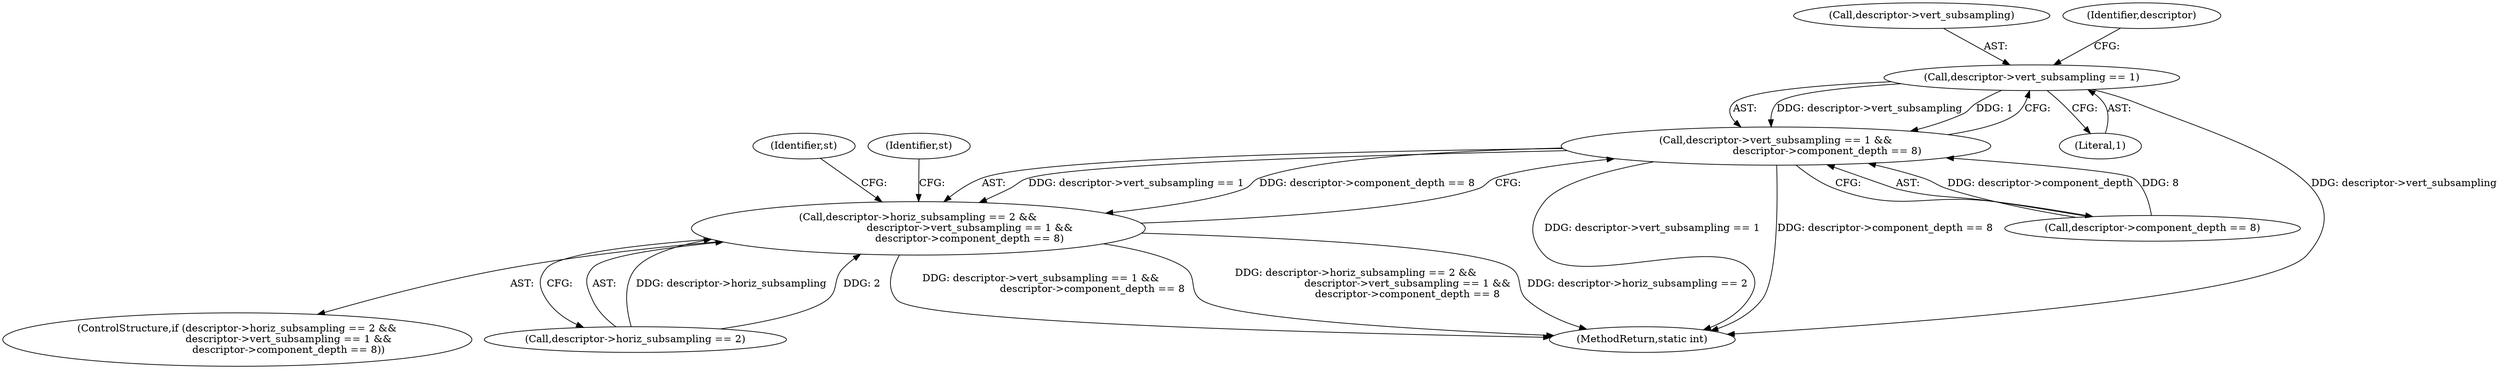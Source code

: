 digraph "0_FFmpeg_bab0716c7f4793ec42e05a5aa7e80d82a0dd4e75@pointer" {
"1001496" [label="(Call,descriptor->vert_subsampling == 1)"];
"1001495" [label="(Call,descriptor->vert_subsampling == 1 &&\n                                descriptor->component_depth == 8)"];
"1001489" [label="(Call,descriptor->horiz_subsampling == 2 &&\n                                descriptor->vert_subsampling == 1 &&\n                                descriptor->component_depth == 8)"];
"1001496" [label="(Call,descriptor->vert_subsampling == 1)"];
"1001490" [label="(Call,descriptor->horiz_subsampling == 2)"];
"1001497" [label="(Call,descriptor->vert_subsampling)"];
"1001516" [label="(Identifier,st)"];
"1001510" [label="(Identifier,st)"];
"1001495" [label="(Call,descriptor->vert_subsampling == 1 &&\n                                descriptor->component_depth == 8)"];
"1001489" [label="(Call,descriptor->horiz_subsampling == 2 &&\n                                descriptor->vert_subsampling == 1 &&\n                                descriptor->component_depth == 8)"];
"1001500" [label="(Literal,1)"];
"1001503" [label="(Identifier,descriptor)"];
"1001488" [label="(ControlStructure,if (descriptor->horiz_subsampling == 2 &&\n                                descriptor->vert_subsampling == 1 &&\n                                descriptor->component_depth == 8))"];
"1001989" [label="(MethodReturn,static int)"];
"1001501" [label="(Call,descriptor->component_depth == 8)"];
"1001496" -> "1001495"  [label="AST: "];
"1001496" -> "1001500"  [label="CFG: "];
"1001497" -> "1001496"  [label="AST: "];
"1001500" -> "1001496"  [label="AST: "];
"1001503" -> "1001496"  [label="CFG: "];
"1001495" -> "1001496"  [label="CFG: "];
"1001496" -> "1001989"  [label="DDG: descriptor->vert_subsampling"];
"1001496" -> "1001495"  [label="DDG: descriptor->vert_subsampling"];
"1001496" -> "1001495"  [label="DDG: 1"];
"1001495" -> "1001489"  [label="AST: "];
"1001495" -> "1001501"  [label="CFG: "];
"1001501" -> "1001495"  [label="AST: "];
"1001489" -> "1001495"  [label="CFG: "];
"1001495" -> "1001989"  [label="DDG: descriptor->vert_subsampling == 1"];
"1001495" -> "1001989"  [label="DDG: descriptor->component_depth == 8"];
"1001495" -> "1001489"  [label="DDG: descriptor->vert_subsampling == 1"];
"1001495" -> "1001489"  [label="DDG: descriptor->component_depth == 8"];
"1001501" -> "1001495"  [label="DDG: descriptor->component_depth"];
"1001501" -> "1001495"  [label="DDG: 8"];
"1001489" -> "1001488"  [label="AST: "];
"1001489" -> "1001490"  [label="CFG: "];
"1001490" -> "1001489"  [label="AST: "];
"1001510" -> "1001489"  [label="CFG: "];
"1001516" -> "1001489"  [label="CFG: "];
"1001489" -> "1001989"  [label="DDG: descriptor->vert_subsampling == 1 &&\n                                descriptor->component_depth == 8"];
"1001489" -> "1001989"  [label="DDG: descriptor->horiz_subsampling == 2 &&\n                                descriptor->vert_subsampling == 1 &&\n                                descriptor->component_depth == 8"];
"1001489" -> "1001989"  [label="DDG: descriptor->horiz_subsampling == 2"];
"1001490" -> "1001489"  [label="DDG: descriptor->horiz_subsampling"];
"1001490" -> "1001489"  [label="DDG: 2"];
}
